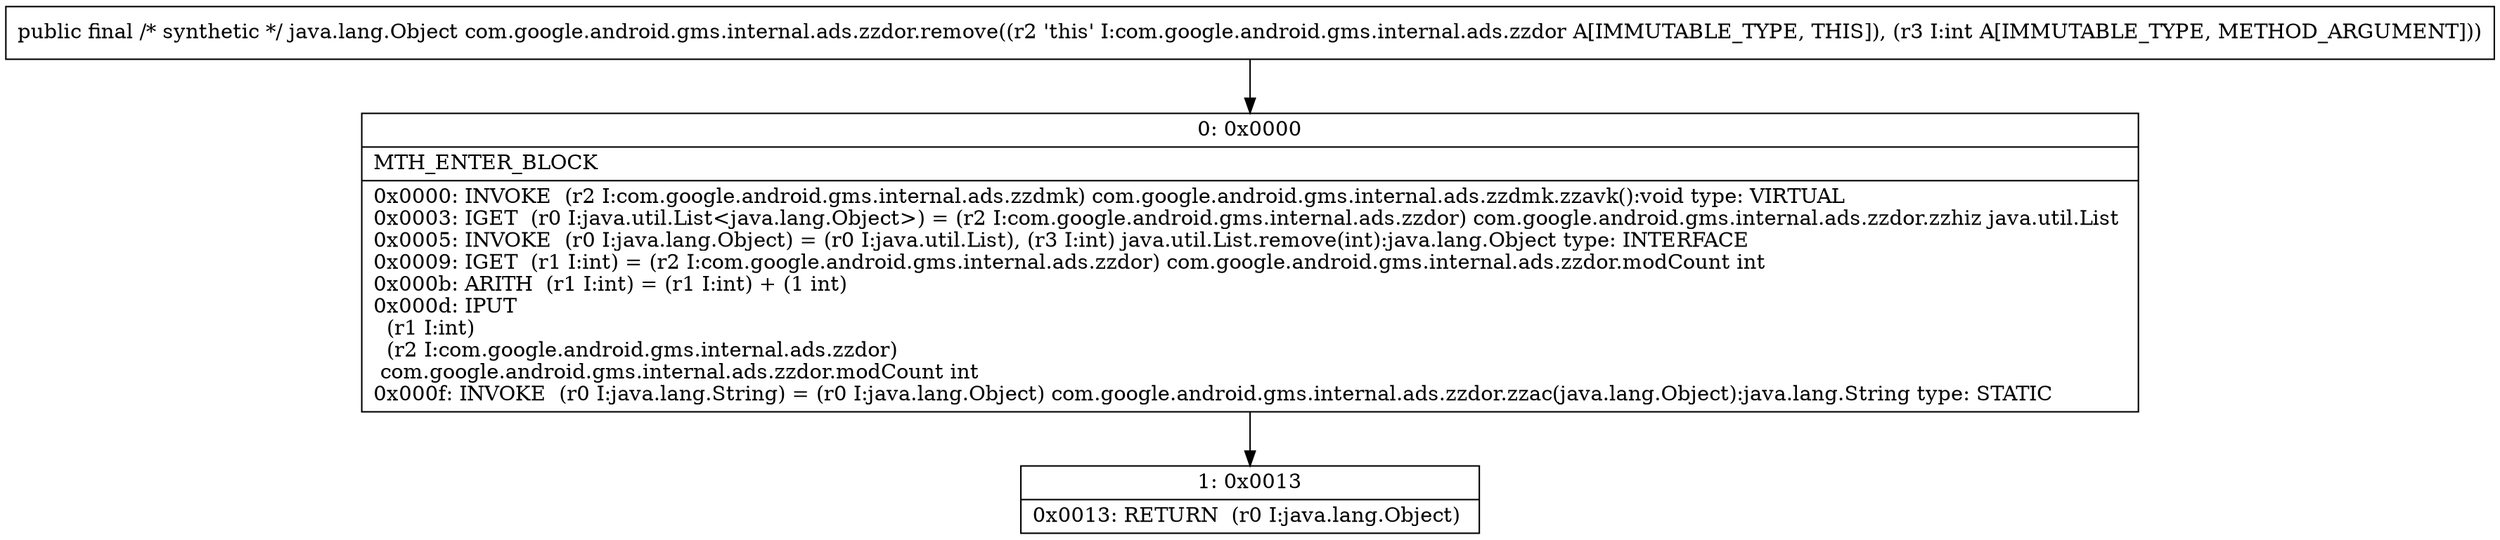 digraph "CFG forcom.google.android.gms.internal.ads.zzdor.remove(I)Ljava\/lang\/Object;" {
Node_0 [shape=record,label="{0\:\ 0x0000|MTH_ENTER_BLOCK\l|0x0000: INVOKE  (r2 I:com.google.android.gms.internal.ads.zzdmk) com.google.android.gms.internal.ads.zzdmk.zzavk():void type: VIRTUAL \l0x0003: IGET  (r0 I:java.util.List\<java.lang.Object\>) = (r2 I:com.google.android.gms.internal.ads.zzdor) com.google.android.gms.internal.ads.zzdor.zzhiz java.util.List \l0x0005: INVOKE  (r0 I:java.lang.Object) = (r0 I:java.util.List), (r3 I:int) java.util.List.remove(int):java.lang.Object type: INTERFACE \l0x0009: IGET  (r1 I:int) = (r2 I:com.google.android.gms.internal.ads.zzdor) com.google.android.gms.internal.ads.zzdor.modCount int \l0x000b: ARITH  (r1 I:int) = (r1 I:int) + (1 int) \l0x000d: IPUT  \l  (r1 I:int)\l  (r2 I:com.google.android.gms.internal.ads.zzdor)\l com.google.android.gms.internal.ads.zzdor.modCount int \l0x000f: INVOKE  (r0 I:java.lang.String) = (r0 I:java.lang.Object) com.google.android.gms.internal.ads.zzdor.zzac(java.lang.Object):java.lang.String type: STATIC \l}"];
Node_1 [shape=record,label="{1\:\ 0x0013|0x0013: RETURN  (r0 I:java.lang.Object) \l}"];
MethodNode[shape=record,label="{public final \/* synthetic *\/ java.lang.Object com.google.android.gms.internal.ads.zzdor.remove((r2 'this' I:com.google.android.gms.internal.ads.zzdor A[IMMUTABLE_TYPE, THIS]), (r3 I:int A[IMMUTABLE_TYPE, METHOD_ARGUMENT])) }"];
MethodNode -> Node_0;
Node_0 -> Node_1;
}

